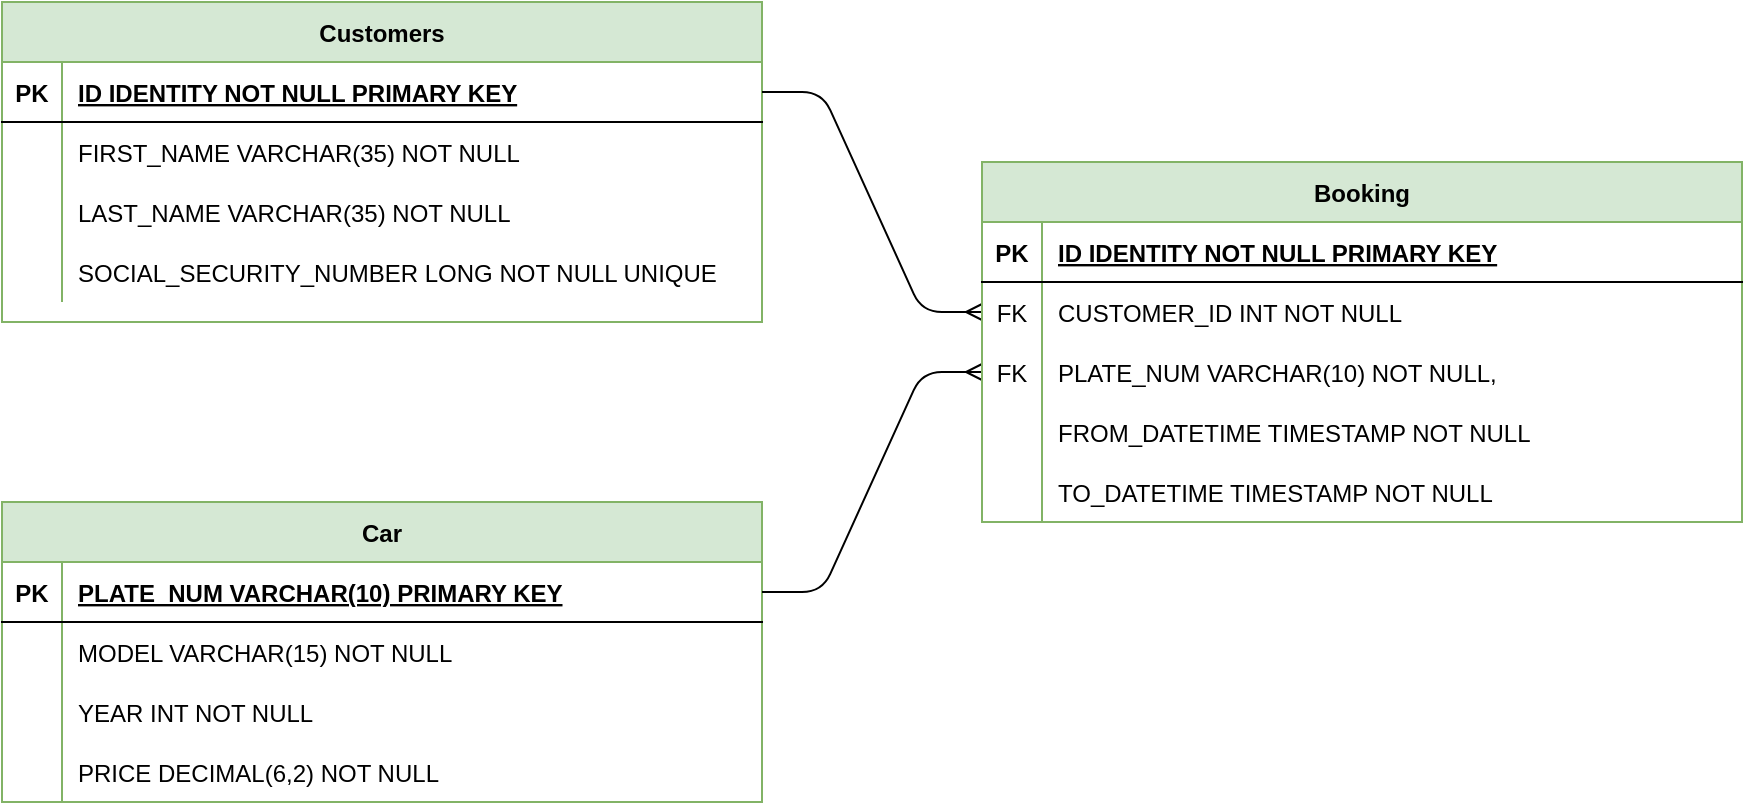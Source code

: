 <mxfile version="13.6.4" type="device"><diagram id="R2lEEEUBdFMjLlhIrx00" name="Page-1"><mxGraphModel dx="946" dy="540" grid="1" gridSize="10" guides="1" tooltips="1" connect="1" arrows="1" fold="1" page="1" pageScale="1" pageWidth="850" pageHeight="1100" math="0" shadow="0" extFonts="Permanent Marker^https://fonts.googleapis.com/css?family=Permanent+Marker"><root><mxCell id="0"/><mxCell id="1" parent="0"/><mxCell id="C-vyLk0tnHw3VtMMgP7b-23" value="Customers" style="shape=table;startSize=30;container=1;collapsible=1;childLayout=tableLayout;fixedRows=1;rowLines=0;fontStyle=1;align=center;resizeLast=1;fillColor=#d5e8d4;strokeColor=#82b366;" parent="1" vertex="1"><mxGeometry x="60" y="50" width="380" height="160" as="geometry"/></mxCell><mxCell id="C-vyLk0tnHw3VtMMgP7b-24" value="" style="shape=partialRectangle;collapsible=0;dropTarget=0;pointerEvents=0;fillColor=none;points=[[0,0.5],[1,0.5]];portConstraint=eastwest;top=0;left=0;right=0;bottom=1;" parent="C-vyLk0tnHw3VtMMgP7b-23" vertex="1"><mxGeometry y="30" width="380" height="30" as="geometry"/></mxCell><mxCell id="C-vyLk0tnHw3VtMMgP7b-25" value="PK" style="shape=partialRectangle;overflow=hidden;connectable=0;fillColor=none;top=0;left=0;bottom=0;right=0;fontStyle=1;" parent="C-vyLk0tnHw3VtMMgP7b-24" vertex="1"><mxGeometry width="30" height="30" as="geometry"/></mxCell><mxCell id="C-vyLk0tnHw3VtMMgP7b-26" value="ID IDENTITY NOT NULL PRIMARY KEY" style="shape=partialRectangle;overflow=hidden;connectable=0;fillColor=none;top=0;left=0;bottom=0;right=0;align=left;spacingLeft=6;fontStyle=5;" parent="C-vyLk0tnHw3VtMMgP7b-24" vertex="1"><mxGeometry x="30" width="350" height="30" as="geometry"/></mxCell><mxCell id="C-vyLk0tnHw3VtMMgP7b-27" value="" style="shape=partialRectangle;collapsible=0;dropTarget=0;pointerEvents=0;fillColor=none;points=[[0,0.5],[1,0.5]];portConstraint=eastwest;top=0;left=0;right=0;bottom=0;" parent="C-vyLk0tnHw3VtMMgP7b-23" vertex="1"><mxGeometry y="60" width="380" height="30" as="geometry"/></mxCell><mxCell id="C-vyLk0tnHw3VtMMgP7b-28" value="" style="shape=partialRectangle;overflow=hidden;connectable=0;fillColor=none;top=0;left=0;bottom=0;right=0;" parent="C-vyLk0tnHw3VtMMgP7b-27" vertex="1"><mxGeometry width="30" height="30" as="geometry"/></mxCell><mxCell id="C-vyLk0tnHw3VtMMgP7b-29" value="FIRST_NAME VARCHAR(35) NOT NULL" style="shape=partialRectangle;overflow=hidden;connectable=0;fillColor=none;top=0;left=0;bottom=0;right=0;align=left;spacingLeft=6;" parent="C-vyLk0tnHw3VtMMgP7b-27" vertex="1"><mxGeometry x="30" width="350" height="30" as="geometry"/></mxCell><mxCell id="V6inTumxP6bOqVOIu9jf-6" value="" style="shape=partialRectangle;collapsible=0;dropTarget=0;pointerEvents=0;fillColor=none;top=0;left=0;bottom=0;right=0;points=[[0,0.5],[1,0.5]];portConstraint=eastwest;" vertex="1" parent="C-vyLk0tnHw3VtMMgP7b-23"><mxGeometry y="90" width="380" height="30" as="geometry"/></mxCell><mxCell id="V6inTumxP6bOqVOIu9jf-7" value="" style="shape=partialRectangle;connectable=0;fillColor=none;top=0;left=0;bottom=0;right=0;editable=1;overflow=hidden;" vertex="1" parent="V6inTumxP6bOqVOIu9jf-6"><mxGeometry width="30" height="30" as="geometry"/></mxCell><mxCell id="V6inTumxP6bOqVOIu9jf-8" value="LAST_NAME VARCHAR(35) NOT NULL" style="shape=partialRectangle;connectable=0;fillColor=none;top=0;left=0;bottom=0;right=0;align=left;spacingLeft=6;overflow=hidden;" vertex="1" parent="V6inTumxP6bOqVOIu9jf-6"><mxGeometry x="30" width="350" height="30" as="geometry"/></mxCell><mxCell id="V6inTumxP6bOqVOIu9jf-9" value="" style="shape=partialRectangle;collapsible=0;dropTarget=0;pointerEvents=0;fillColor=none;top=0;left=0;bottom=0;right=0;points=[[0,0.5],[1,0.5]];portConstraint=eastwest;" vertex="1" parent="C-vyLk0tnHw3VtMMgP7b-23"><mxGeometry y="120" width="380" height="30" as="geometry"/></mxCell><mxCell id="V6inTumxP6bOqVOIu9jf-10" value="" style="shape=partialRectangle;connectable=0;fillColor=none;top=0;left=0;bottom=0;right=0;editable=1;overflow=hidden;" vertex="1" parent="V6inTumxP6bOqVOIu9jf-9"><mxGeometry width="30" height="30" as="geometry"/></mxCell><mxCell id="V6inTumxP6bOqVOIu9jf-11" value="SOCIAL_SECURITY_NUMBER LONG NOT NULL UNIQUE" style="shape=partialRectangle;connectable=0;fillColor=none;top=0;left=0;bottom=0;right=0;align=left;spacingLeft=6;overflow=hidden;" vertex="1" parent="V6inTumxP6bOqVOIu9jf-9"><mxGeometry x="30" width="350" height="30" as="geometry"/></mxCell><mxCell id="C-vyLk0tnHw3VtMMgP7b-13" value="Car" style="shape=table;startSize=30;container=1;collapsible=1;childLayout=tableLayout;fixedRows=1;rowLines=0;fontStyle=1;align=center;resizeLast=1;fillColor=#d5e8d4;strokeColor=#82b366;" parent="1" vertex="1"><mxGeometry x="60" y="300" width="380" height="150" as="geometry"/></mxCell><mxCell id="C-vyLk0tnHw3VtMMgP7b-14" value="" style="shape=partialRectangle;collapsible=0;dropTarget=0;pointerEvents=0;fillColor=none;points=[[0,0.5],[1,0.5]];portConstraint=eastwest;top=0;left=0;right=0;bottom=1;" parent="C-vyLk0tnHw3VtMMgP7b-13" vertex="1"><mxGeometry y="30" width="380" height="30" as="geometry"/></mxCell><mxCell id="C-vyLk0tnHw3VtMMgP7b-15" value="PK" style="shape=partialRectangle;overflow=hidden;connectable=0;fillColor=none;top=0;left=0;bottom=0;right=0;fontStyle=1;" parent="C-vyLk0tnHw3VtMMgP7b-14" vertex="1"><mxGeometry width="30" height="30" as="geometry"/></mxCell><mxCell id="C-vyLk0tnHw3VtMMgP7b-16" value="PLATE_NUM VARCHAR(10) PRIMARY KEY " style="shape=partialRectangle;overflow=hidden;connectable=0;fillColor=none;top=0;left=0;bottom=0;right=0;align=left;spacingLeft=6;fontStyle=5;" parent="C-vyLk0tnHw3VtMMgP7b-14" vertex="1"><mxGeometry x="30" width="350" height="30" as="geometry"/></mxCell><mxCell id="C-vyLk0tnHw3VtMMgP7b-17" value="" style="shape=partialRectangle;collapsible=0;dropTarget=0;pointerEvents=0;fillColor=none;points=[[0,0.5],[1,0.5]];portConstraint=eastwest;top=0;left=0;right=0;bottom=0;" parent="C-vyLk0tnHw3VtMMgP7b-13" vertex="1"><mxGeometry y="60" width="380" height="30" as="geometry"/></mxCell><mxCell id="C-vyLk0tnHw3VtMMgP7b-18" value="" style="shape=partialRectangle;overflow=hidden;connectable=0;fillColor=none;top=0;left=0;bottom=0;right=0;" parent="C-vyLk0tnHw3VtMMgP7b-17" vertex="1"><mxGeometry width="30" height="30" as="geometry"/></mxCell><mxCell id="C-vyLk0tnHw3VtMMgP7b-19" value="MODEL VARCHAR(15) NOT NULL" style="shape=partialRectangle;overflow=hidden;connectable=0;fillColor=none;top=0;left=0;bottom=0;right=0;align=left;spacingLeft=6;" parent="C-vyLk0tnHw3VtMMgP7b-17" vertex="1"><mxGeometry x="30" width="350" height="30" as="geometry"/></mxCell><mxCell id="C-vyLk0tnHw3VtMMgP7b-20" value="" style="shape=partialRectangle;collapsible=0;dropTarget=0;pointerEvents=0;fillColor=none;points=[[0,0.5],[1,0.5]];portConstraint=eastwest;top=0;left=0;right=0;bottom=0;" parent="C-vyLk0tnHw3VtMMgP7b-13" vertex="1"><mxGeometry y="90" width="380" height="30" as="geometry"/></mxCell><mxCell id="C-vyLk0tnHw3VtMMgP7b-21" value="" style="shape=partialRectangle;overflow=hidden;connectable=0;fillColor=none;top=0;left=0;bottom=0;right=0;" parent="C-vyLk0tnHw3VtMMgP7b-20" vertex="1"><mxGeometry width="30" height="30" as="geometry"/></mxCell><mxCell id="C-vyLk0tnHw3VtMMgP7b-22" value="YEAR INT NOT NULL" style="shape=partialRectangle;overflow=hidden;connectable=0;fillColor=none;top=0;left=0;bottom=0;right=0;align=left;spacingLeft=6;" parent="C-vyLk0tnHw3VtMMgP7b-20" vertex="1"><mxGeometry x="30" width="350" height="30" as="geometry"/></mxCell><mxCell id="V6inTumxP6bOqVOIu9jf-12" value="" style="shape=partialRectangle;collapsible=0;dropTarget=0;pointerEvents=0;fillColor=none;top=0;left=0;bottom=0;right=0;points=[[0,0.5],[1,0.5]];portConstraint=eastwest;" vertex="1" parent="C-vyLk0tnHw3VtMMgP7b-13"><mxGeometry y="120" width="380" height="30" as="geometry"/></mxCell><mxCell id="V6inTumxP6bOqVOIu9jf-13" value="" style="shape=partialRectangle;connectable=0;fillColor=none;top=0;left=0;bottom=0;right=0;editable=1;overflow=hidden;" vertex="1" parent="V6inTumxP6bOqVOIu9jf-12"><mxGeometry width="30" height="30" as="geometry"/></mxCell><mxCell id="V6inTumxP6bOqVOIu9jf-14" value="PRICE DECIMAL(6,2) NOT NULL" style="shape=partialRectangle;connectable=0;fillColor=none;top=0;left=0;bottom=0;right=0;align=left;spacingLeft=6;overflow=hidden;" vertex="1" parent="V6inTumxP6bOqVOIu9jf-12"><mxGeometry x="30" width="350" height="30" as="geometry"/></mxCell><mxCell id="V6inTumxP6bOqVOIu9jf-37" value="" style="edgeStyle=entityRelationEdgeStyle;fontSize=12;html=1;endArrow=ERmany;exitX=1;exitY=0.5;exitDx=0;exitDy=0;entryX=0;entryY=0.5;entryDx=0;entryDy=0;" edge="1" parent="1" source="C-vyLk0tnHw3VtMMgP7b-24" target="V6inTumxP6bOqVOIu9jf-31"><mxGeometry width="100" height="100" relative="1" as="geometry"><mxPoint x="480" y="160" as="sourcePoint"/><mxPoint x="580" y="60" as="targetPoint"/></mxGeometry></mxCell><mxCell id="V6inTumxP6bOqVOIu9jf-38" value="" style="edgeStyle=entityRelationEdgeStyle;fontSize=12;html=1;endArrow=ERmany;exitX=1;exitY=0.5;exitDx=0;exitDy=0;entryX=0;entryY=0.5;entryDx=0;entryDy=0;" edge="1" parent="1" source="C-vyLk0tnHw3VtMMgP7b-14" target="V6inTumxP6bOqVOIu9jf-34"><mxGeometry width="100" height="100" relative="1" as="geometry"><mxPoint x="450" y="105" as="sourcePoint"/><mxPoint x="590" y="295" as="targetPoint"/></mxGeometry></mxCell><mxCell id="V6inTumxP6bOqVOIu9jf-15" value="Booking" style="shape=table;startSize=30;container=1;collapsible=1;childLayout=tableLayout;fixedRows=1;rowLines=0;fontStyle=1;align=center;resizeLast=1;fillColor=#d5e8d4;strokeColor=#82b366;" vertex="1" parent="1"><mxGeometry x="550" y="130" width="380" height="180" as="geometry"/></mxCell><mxCell id="V6inTumxP6bOqVOIu9jf-16" value="" style="shape=partialRectangle;collapsible=0;dropTarget=0;pointerEvents=0;fillColor=none;points=[[0,0.5],[1,0.5]];portConstraint=eastwest;top=0;left=0;right=0;bottom=1;" vertex="1" parent="V6inTumxP6bOqVOIu9jf-15"><mxGeometry y="30" width="380" height="30" as="geometry"/></mxCell><mxCell id="V6inTumxP6bOqVOIu9jf-17" value="PK" style="shape=partialRectangle;overflow=hidden;connectable=0;fillColor=none;top=0;left=0;bottom=0;right=0;fontStyle=1;" vertex="1" parent="V6inTumxP6bOqVOIu9jf-16"><mxGeometry width="30" height="30" as="geometry"/></mxCell><mxCell id="V6inTumxP6bOqVOIu9jf-18" value="ID IDENTITY NOT NULL PRIMARY KEY" style="shape=partialRectangle;overflow=hidden;connectable=0;fillColor=none;top=0;left=0;bottom=0;right=0;align=left;spacingLeft=6;fontStyle=5;" vertex="1" parent="V6inTumxP6bOqVOIu9jf-16"><mxGeometry x="30" width="350" height="30" as="geometry"/></mxCell><mxCell id="V6inTumxP6bOqVOIu9jf-31" value="" style="shape=partialRectangle;collapsible=0;dropTarget=0;pointerEvents=0;fillColor=none;top=0;left=0;bottom=0;right=0;points=[[0,0.5],[1,0.5]];portConstraint=eastwest;" vertex="1" parent="V6inTumxP6bOqVOIu9jf-15"><mxGeometry y="60" width="380" height="30" as="geometry"/></mxCell><mxCell id="V6inTumxP6bOqVOIu9jf-32" value="FK" style="shape=partialRectangle;connectable=0;fillColor=none;top=0;left=0;bottom=0;right=0;fontStyle=0;overflow=hidden;" vertex="1" parent="V6inTumxP6bOqVOIu9jf-31"><mxGeometry width="30" height="30" as="geometry"/></mxCell><mxCell id="V6inTumxP6bOqVOIu9jf-33" value="CUSTOMER_ID INT NOT NULL" style="shape=partialRectangle;connectable=0;fillColor=none;top=0;left=0;bottom=0;right=0;align=left;spacingLeft=6;fontStyle=0;overflow=hidden;" vertex="1" parent="V6inTumxP6bOqVOIu9jf-31"><mxGeometry x="30" width="350" height="30" as="geometry"/></mxCell><mxCell id="V6inTumxP6bOqVOIu9jf-34" value="" style="shape=partialRectangle;collapsible=0;dropTarget=0;pointerEvents=0;fillColor=none;top=0;left=0;bottom=0;right=0;points=[[0,0.5],[1,0.5]];portConstraint=eastwest;" vertex="1" parent="V6inTumxP6bOqVOIu9jf-15"><mxGeometry y="90" width="380" height="30" as="geometry"/></mxCell><mxCell id="V6inTumxP6bOqVOIu9jf-35" value="FK" style="shape=partialRectangle;connectable=0;fillColor=none;top=0;left=0;bottom=0;right=0;fontStyle=0;overflow=hidden;" vertex="1" parent="V6inTumxP6bOqVOIu9jf-34"><mxGeometry width="30" height="30" as="geometry"/></mxCell><mxCell id="V6inTumxP6bOqVOIu9jf-36" value="PLATE_NUM VARCHAR(10) NOT NULL," style="shape=partialRectangle;connectable=0;fillColor=none;top=0;left=0;bottom=0;right=0;align=left;spacingLeft=6;fontStyle=0;overflow=hidden;" vertex="1" parent="V6inTumxP6bOqVOIu9jf-34"><mxGeometry x="30" width="350" height="30" as="geometry"/></mxCell><mxCell id="V6inTumxP6bOqVOIu9jf-25" value="" style="shape=partialRectangle;collapsible=0;dropTarget=0;pointerEvents=0;fillColor=none;top=0;left=0;bottom=0;right=0;points=[[0,0.5],[1,0.5]];portConstraint=eastwest;" vertex="1" parent="V6inTumxP6bOqVOIu9jf-15"><mxGeometry y="120" width="380" height="30" as="geometry"/></mxCell><mxCell id="V6inTumxP6bOqVOIu9jf-26" value="" style="shape=partialRectangle;connectable=0;fillColor=none;top=0;left=0;bottom=0;right=0;editable=1;overflow=hidden;" vertex="1" parent="V6inTumxP6bOqVOIu9jf-25"><mxGeometry width="30" height="30" as="geometry"/></mxCell><mxCell id="V6inTumxP6bOqVOIu9jf-27" value="FROM_DATETIME TIMESTAMP NOT NULL" style="shape=partialRectangle;connectable=0;fillColor=none;top=0;left=0;bottom=0;right=0;align=left;spacingLeft=6;overflow=hidden;" vertex="1" parent="V6inTumxP6bOqVOIu9jf-25"><mxGeometry x="30" width="350" height="30" as="geometry"/></mxCell><mxCell id="V6inTumxP6bOqVOIu9jf-28" value="" style="shape=partialRectangle;collapsible=0;dropTarget=0;pointerEvents=0;fillColor=none;top=0;left=0;bottom=0;right=0;points=[[0,0.5],[1,0.5]];portConstraint=eastwest;" vertex="1" parent="V6inTumxP6bOqVOIu9jf-15"><mxGeometry y="150" width="380" height="30" as="geometry"/></mxCell><mxCell id="V6inTumxP6bOqVOIu9jf-29" value="" style="shape=partialRectangle;connectable=0;fillColor=none;top=0;left=0;bottom=0;right=0;editable=1;overflow=hidden;" vertex="1" parent="V6inTumxP6bOqVOIu9jf-28"><mxGeometry width="30" height="30" as="geometry"/></mxCell><mxCell id="V6inTumxP6bOqVOIu9jf-30" value="TO_DATETIME TIMESTAMP NOT NULL" style="shape=partialRectangle;connectable=0;fillColor=none;top=0;left=0;bottom=0;right=0;align=left;spacingLeft=6;overflow=hidden;" vertex="1" parent="V6inTumxP6bOqVOIu9jf-28"><mxGeometry x="30" width="350" height="30" as="geometry"/></mxCell></root></mxGraphModel></diagram></mxfile>